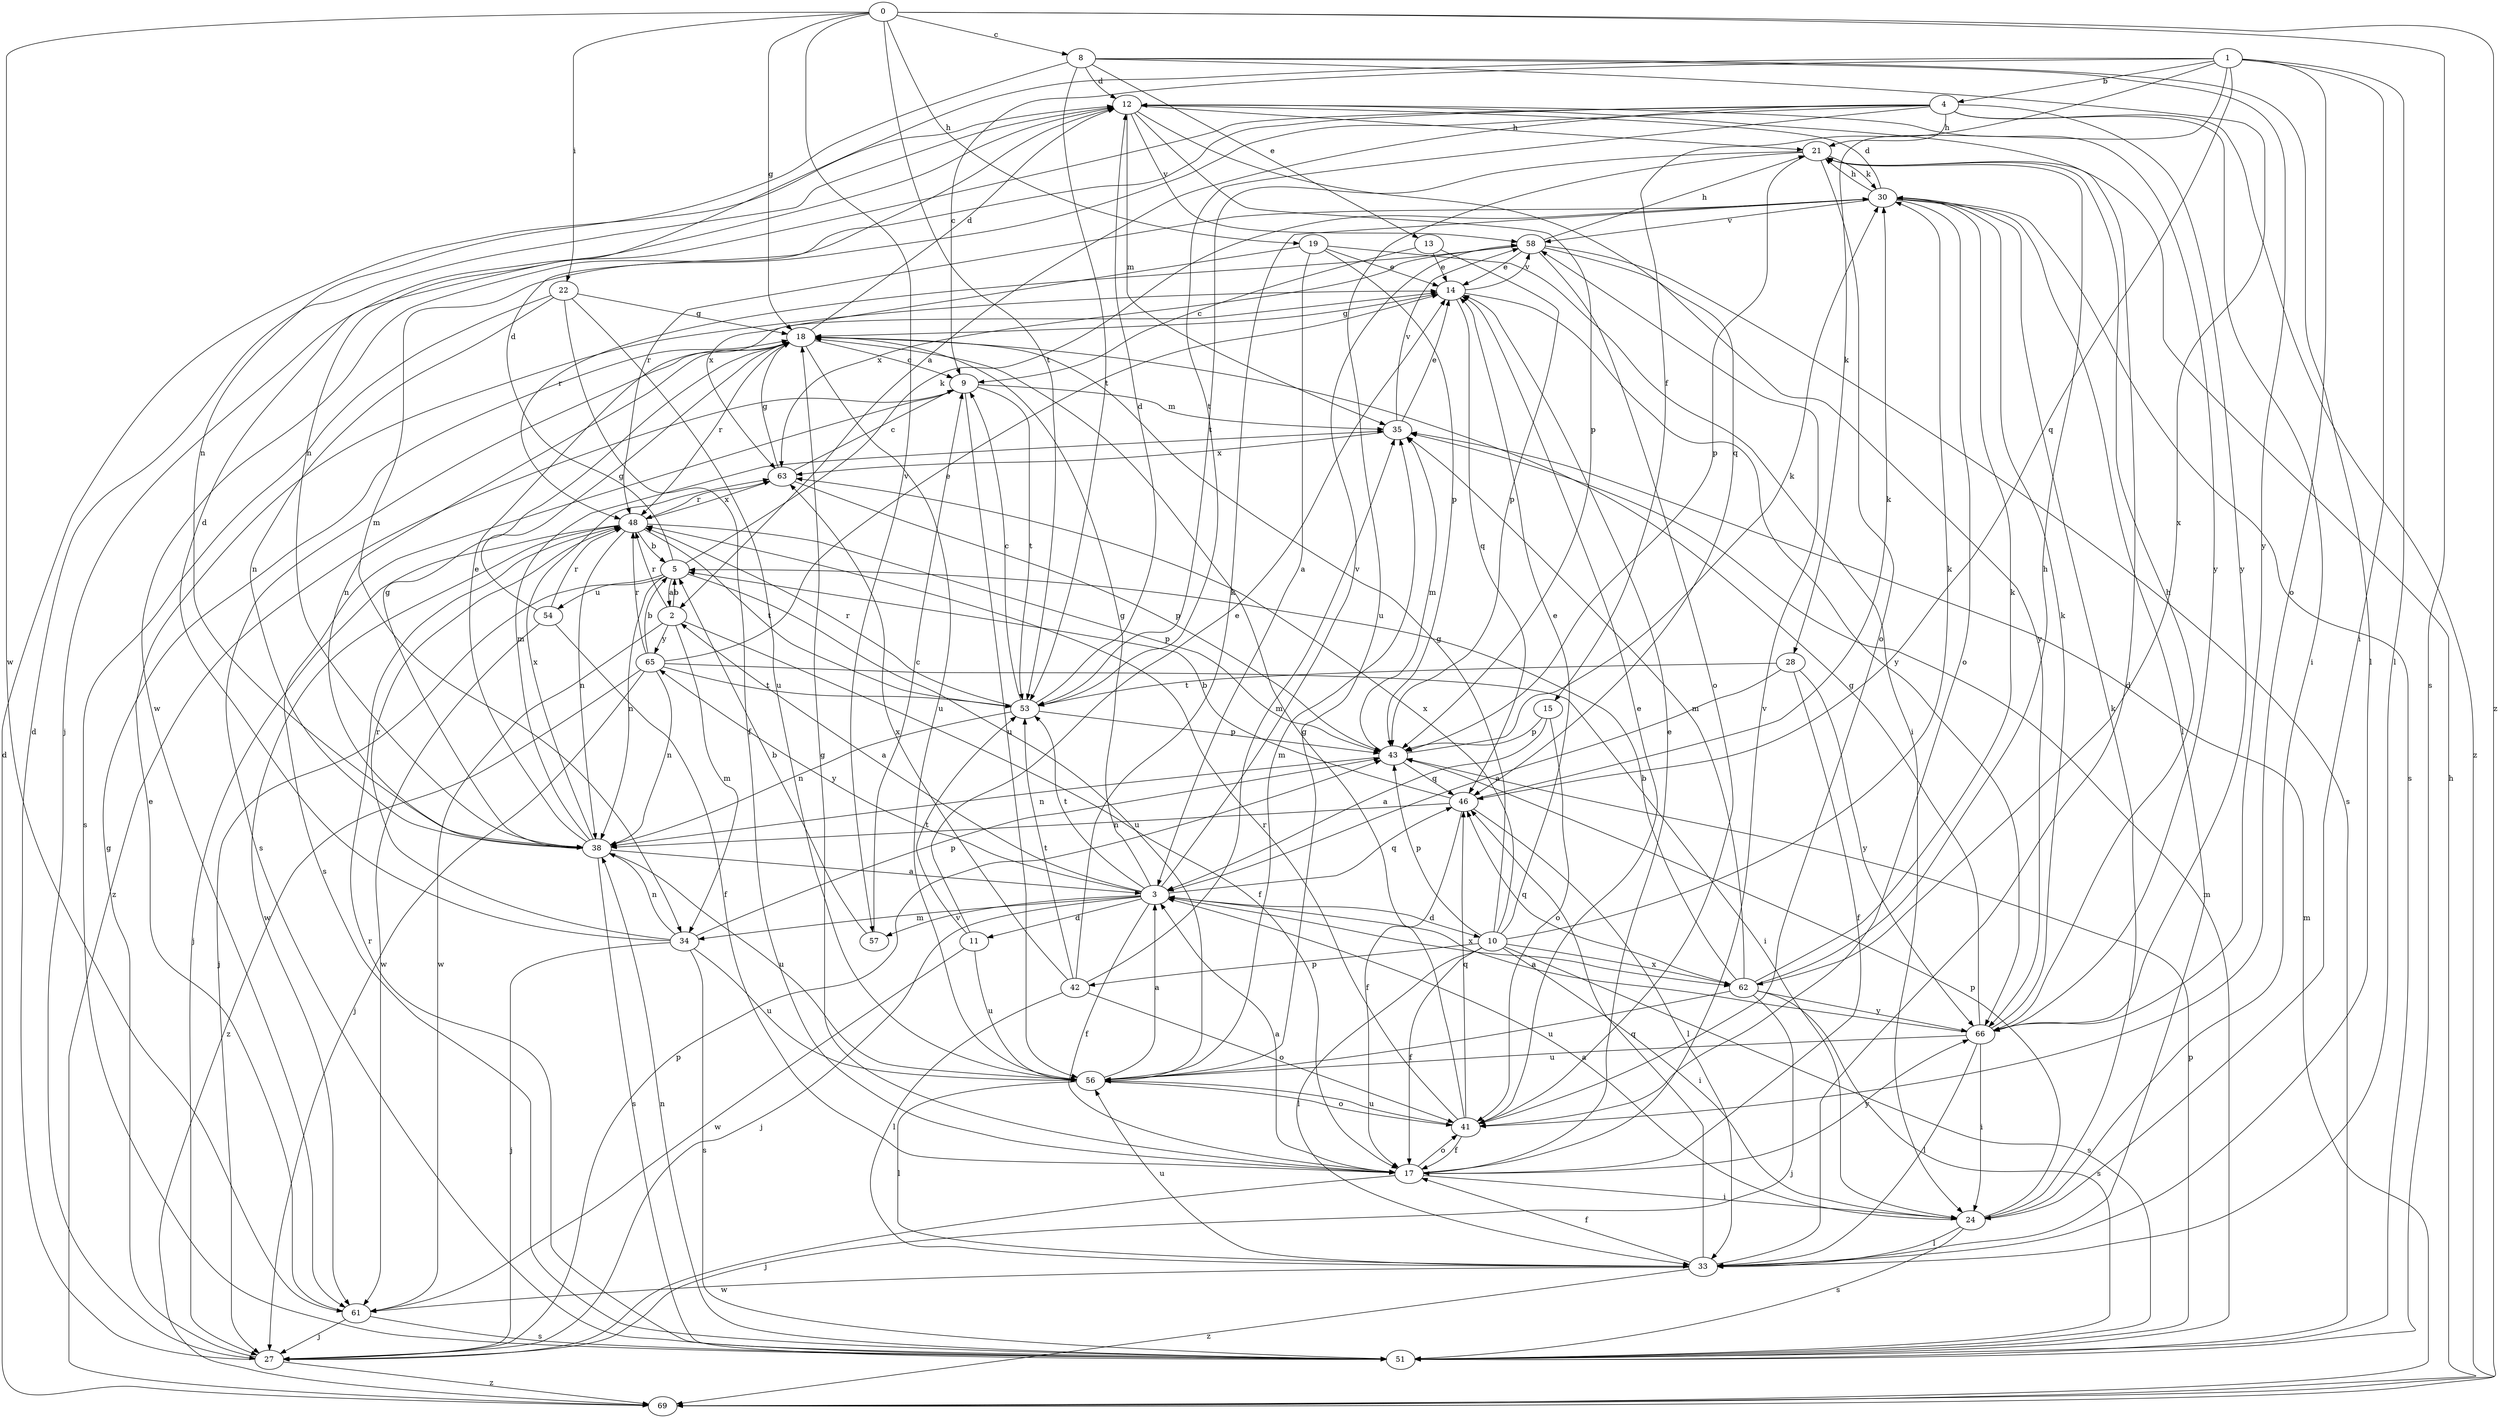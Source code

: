 strict digraph  {
0;
1;
2;
3;
4;
5;
8;
9;
10;
11;
12;
13;
14;
15;
17;
18;
19;
21;
22;
24;
27;
28;
30;
33;
34;
35;
38;
41;
42;
43;
46;
48;
51;
53;
54;
56;
57;
58;
61;
62;
63;
65;
66;
69;
0 -> 8  [label=c];
0 -> 18  [label=g];
0 -> 19  [label=h];
0 -> 22  [label=i];
0 -> 51  [label=s];
0 -> 53  [label=t];
0 -> 57  [label=v];
0 -> 61  [label=w];
0 -> 69  [label=z];
1 -> 4  [label=b];
1 -> 9  [label=c];
1 -> 15  [label=f];
1 -> 24  [label=i];
1 -> 28  [label=k];
1 -> 33  [label=l];
1 -> 38  [label=n];
1 -> 41  [label=o];
1 -> 46  [label=q];
2 -> 5  [label=b];
2 -> 17  [label=f];
2 -> 34  [label=m];
2 -> 48  [label=r];
2 -> 61  [label=w];
2 -> 65  [label=y];
3 -> 2  [label=a];
3 -> 10  [label=d];
3 -> 11  [label=d];
3 -> 17  [label=f];
3 -> 18  [label=g];
3 -> 27  [label=j];
3 -> 34  [label=m];
3 -> 46  [label=q];
3 -> 53  [label=t];
3 -> 57  [label=v];
3 -> 58  [label=v];
3 -> 62  [label=x];
3 -> 65  [label=y];
4 -> 2  [label=a];
4 -> 21  [label=h];
4 -> 24  [label=i];
4 -> 27  [label=j];
4 -> 34  [label=m];
4 -> 53  [label=t];
4 -> 61  [label=w];
4 -> 66  [label=y];
4 -> 69  [label=z];
5 -> 2  [label=a];
5 -> 12  [label=d];
5 -> 27  [label=j];
5 -> 30  [label=k];
5 -> 38  [label=n];
5 -> 54  [label=u];
5 -> 56  [label=u];
8 -> 12  [label=d];
8 -> 13  [label=e];
8 -> 33  [label=l];
8 -> 38  [label=n];
8 -> 53  [label=t];
8 -> 62  [label=x];
8 -> 66  [label=y];
9 -> 35  [label=m];
9 -> 51  [label=s];
9 -> 53  [label=t];
9 -> 56  [label=u];
9 -> 69  [label=z];
10 -> 14  [label=e];
10 -> 17  [label=f];
10 -> 18  [label=g];
10 -> 24  [label=i];
10 -> 30  [label=k];
10 -> 33  [label=l];
10 -> 42  [label=p];
10 -> 43  [label=p];
10 -> 51  [label=s];
10 -> 62  [label=x];
10 -> 63  [label=x];
11 -> 14  [label=e];
11 -> 53  [label=t];
11 -> 56  [label=u];
11 -> 61  [label=w];
12 -> 21  [label=h];
12 -> 35  [label=m];
12 -> 43  [label=p];
12 -> 46  [label=q];
12 -> 58  [label=v];
12 -> 66  [label=y];
13 -> 9  [label=c];
13 -> 14  [label=e];
13 -> 43  [label=p];
14 -> 18  [label=g];
14 -> 46  [label=q];
14 -> 58  [label=v];
14 -> 66  [label=y];
15 -> 3  [label=a];
15 -> 41  [label=o];
15 -> 43  [label=p];
17 -> 3  [label=a];
17 -> 14  [label=e];
17 -> 18  [label=g];
17 -> 24  [label=i];
17 -> 27  [label=j];
17 -> 41  [label=o];
17 -> 58  [label=v];
17 -> 66  [label=y];
18 -> 9  [label=c];
18 -> 12  [label=d];
18 -> 38  [label=n];
18 -> 48  [label=r];
18 -> 51  [label=s];
18 -> 56  [label=u];
19 -> 3  [label=a];
19 -> 14  [label=e];
19 -> 24  [label=i];
19 -> 43  [label=p];
19 -> 63  [label=x];
21 -> 30  [label=k];
21 -> 41  [label=o];
21 -> 43  [label=p];
21 -> 53  [label=t];
21 -> 56  [label=u];
22 -> 17  [label=f];
22 -> 18  [label=g];
22 -> 38  [label=n];
22 -> 51  [label=s];
22 -> 56  [label=u];
24 -> 3  [label=a];
24 -> 30  [label=k];
24 -> 33  [label=l];
24 -> 43  [label=p];
24 -> 51  [label=s];
27 -> 12  [label=d];
27 -> 18  [label=g];
27 -> 43  [label=p];
27 -> 69  [label=z];
28 -> 3  [label=a];
28 -> 17  [label=f];
28 -> 53  [label=t];
28 -> 66  [label=y];
30 -> 12  [label=d];
30 -> 21  [label=h];
30 -> 33  [label=l];
30 -> 41  [label=o];
30 -> 48  [label=r];
30 -> 51  [label=s];
30 -> 58  [label=v];
33 -> 12  [label=d];
33 -> 17  [label=f];
33 -> 46  [label=q];
33 -> 56  [label=u];
33 -> 61  [label=w];
33 -> 69  [label=z];
34 -> 12  [label=d];
34 -> 27  [label=j];
34 -> 38  [label=n];
34 -> 43  [label=p];
34 -> 48  [label=r];
34 -> 51  [label=s];
34 -> 56  [label=u];
35 -> 14  [label=e];
35 -> 58  [label=v];
35 -> 63  [label=x];
38 -> 3  [label=a];
38 -> 14  [label=e];
38 -> 18  [label=g];
38 -> 35  [label=m];
38 -> 51  [label=s];
38 -> 56  [label=u];
38 -> 63  [label=x];
41 -> 14  [label=e];
41 -> 17  [label=f];
41 -> 18  [label=g];
41 -> 46  [label=q];
41 -> 48  [label=r];
41 -> 56  [label=u];
42 -> 30  [label=k];
42 -> 33  [label=l];
42 -> 35  [label=m];
42 -> 41  [label=o];
42 -> 53  [label=t];
42 -> 63  [label=x];
43 -> 30  [label=k];
43 -> 35  [label=m];
43 -> 38  [label=n];
43 -> 46  [label=q];
46 -> 5  [label=b];
46 -> 17  [label=f];
46 -> 30  [label=k];
46 -> 33  [label=l];
46 -> 38  [label=n];
48 -> 5  [label=b];
48 -> 27  [label=j];
48 -> 38  [label=n];
48 -> 43  [label=p];
48 -> 53  [label=t];
48 -> 61  [label=w];
48 -> 63  [label=x];
51 -> 35  [label=m];
51 -> 38  [label=n];
51 -> 43  [label=p];
51 -> 48  [label=r];
53 -> 9  [label=c];
53 -> 12  [label=d];
53 -> 38  [label=n];
53 -> 43  [label=p];
53 -> 48  [label=r];
54 -> 17  [label=f];
54 -> 18  [label=g];
54 -> 48  [label=r];
54 -> 61  [label=w];
56 -> 3  [label=a];
56 -> 33  [label=l];
56 -> 35  [label=m];
56 -> 41  [label=o];
57 -> 5  [label=b];
57 -> 9  [label=c];
58 -> 14  [label=e];
58 -> 21  [label=h];
58 -> 41  [label=o];
58 -> 48  [label=r];
58 -> 51  [label=s];
58 -> 63  [label=x];
58 -> 66  [label=y];
61 -> 14  [label=e];
61 -> 27  [label=j];
61 -> 51  [label=s];
62 -> 5  [label=b];
62 -> 21  [label=h];
62 -> 27  [label=j];
62 -> 30  [label=k];
62 -> 35  [label=m];
62 -> 46  [label=q];
62 -> 51  [label=s];
62 -> 56  [label=u];
62 -> 66  [label=y];
63 -> 9  [label=c];
63 -> 18  [label=g];
63 -> 43  [label=p];
63 -> 48  [label=r];
65 -> 5  [label=b];
65 -> 14  [label=e];
65 -> 24  [label=i];
65 -> 27  [label=j];
65 -> 38  [label=n];
65 -> 48  [label=r];
65 -> 53  [label=t];
65 -> 69  [label=z];
66 -> 3  [label=a];
66 -> 18  [label=g];
66 -> 21  [label=h];
66 -> 24  [label=i];
66 -> 30  [label=k];
66 -> 33  [label=l];
66 -> 56  [label=u];
69 -> 12  [label=d];
69 -> 21  [label=h];
69 -> 35  [label=m];
}

